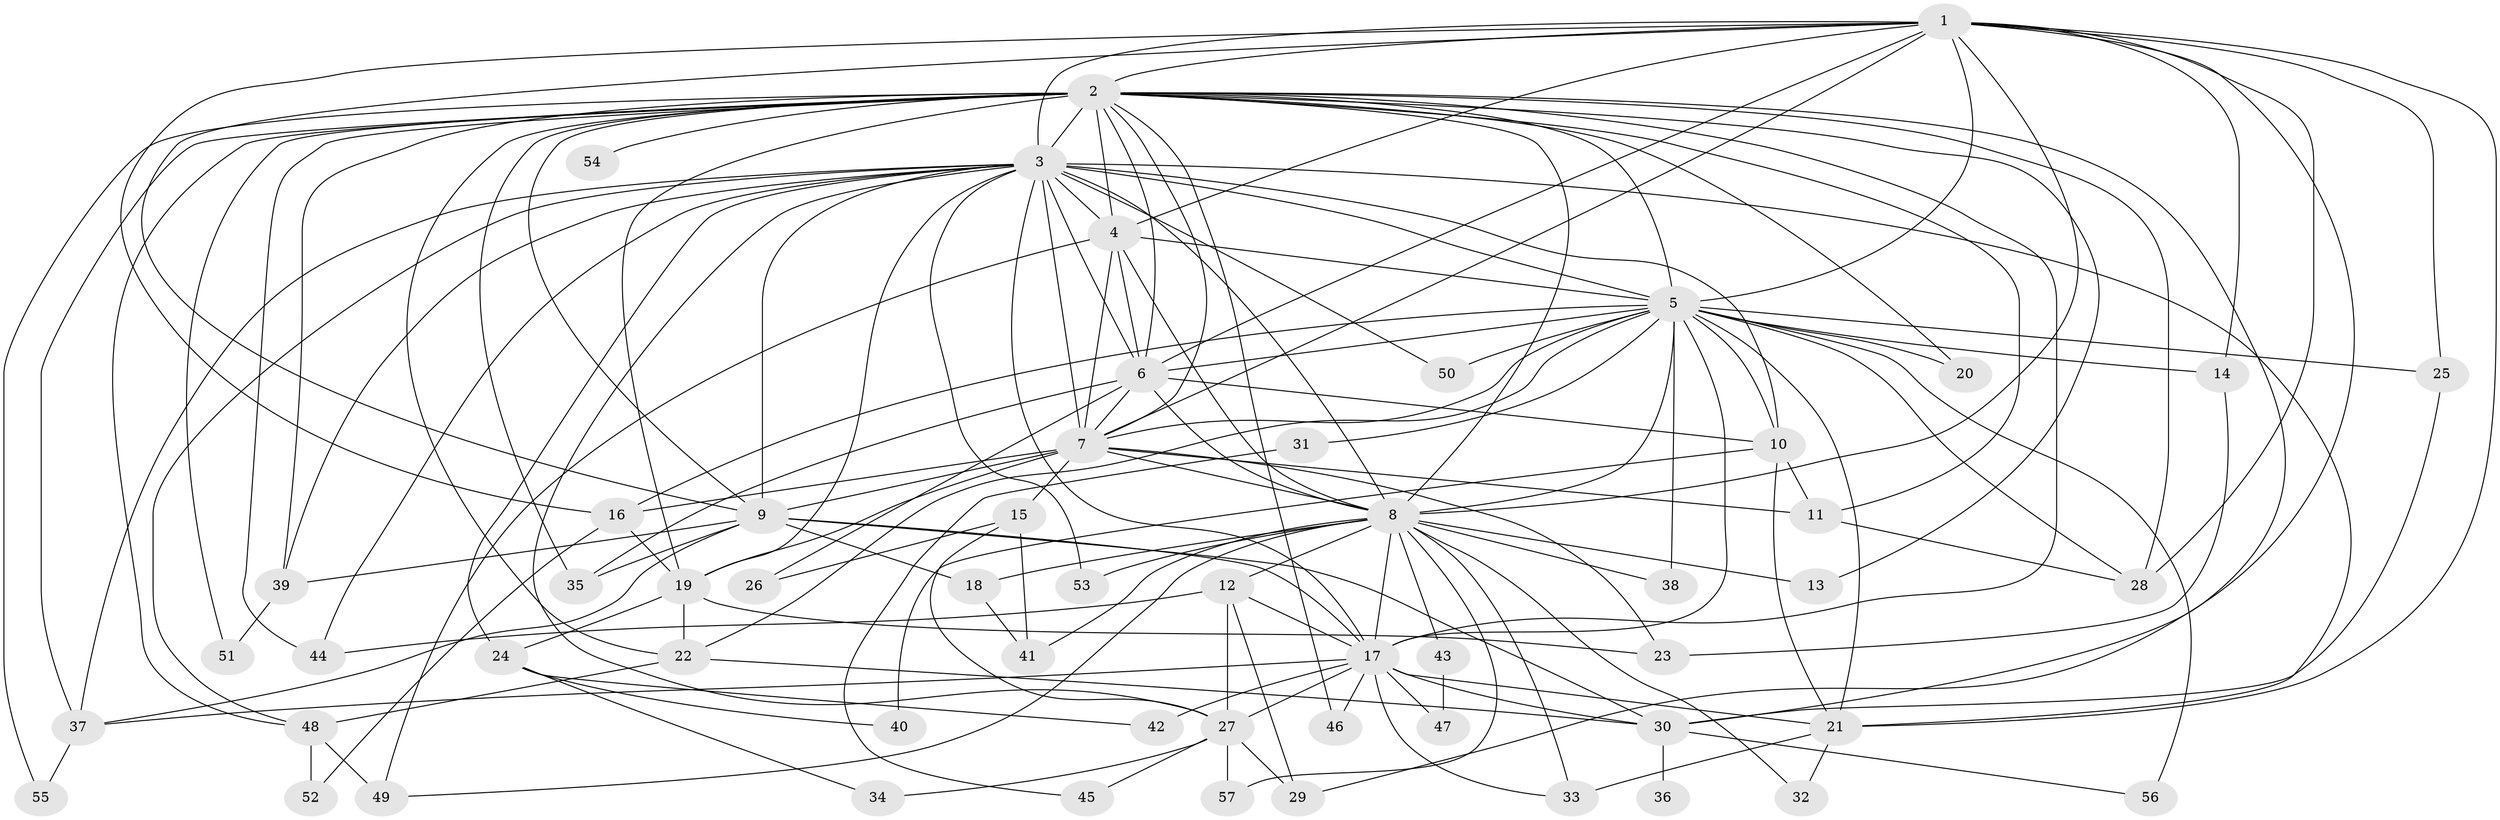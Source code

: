 // original degree distribution, {14: 0.008849557522123894, 29: 0.008849557522123894, 22: 0.008849557522123894, 13: 0.008849557522123894, 25: 0.008849557522123894, 11: 0.008849557522123894, 20: 0.008849557522123894, 23: 0.008849557522123894, 18: 0.008849557522123894, 24: 0.008849557522123894, 10: 0.008849557522123894, 5: 0.061946902654867256, 4: 0.09734513274336283, 2: 0.48672566371681414, 6: 0.035398230088495575, 3: 0.21238938053097345, 8: 0.008849557522123894}
// Generated by graph-tools (version 1.1) at 2025/49/03/04/25 22:49:55]
// undirected, 57 vertices, 153 edges
graph export_dot {
  node [color=gray90,style=filled];
  1;
  2;
  3;
  4;
  5;
  6;
  7;
  8;
  9;
  10;
  11;
  12;
  13;
  14;
  15;
  16;
  17;
  18;
  19;
  20;
  21;
  22;
  23;
  24;
  25;
  26;
  27;
  28;
  29;
  30;
  31;
  32;
  33;
  34;
  35;
  36;
  37;
  38;
  39;
  40;
  41;
  42;
  43;
  44;
  45;
  46;
  47;
  48;
  49;
  50;
  51;
  52;
  53;
  54;
  55;
  56;
  57;
  1 -- 2 [weight=1.0];
  1 -- 3 [weight=3.0];
  1 -- 4 [weight=2.0];
  1 -- 5 [weight=2.0];
  1 -- 6 [weight=1.0];
  1 -- 7 [weight=1.0];
  1 -- 8 [weight=1.0];
  1 -- 9 [weight=1.0];
  1 -- 14 [weight=1.0];
  1 -- 16 [weight=1.0];
  1 -- 21 [weight=1.0];
  1 -- 25 [weight=2.0];
  1 -- 28 [weight=1.0];
  1 -- 29 [weight=1.0];
  2 -- 3 [weight=3.0];
  2 -- 4 [weight=1.0];
  2 -- 5 [weight=2.0];
  2 -- 6 [weight=1.0];
  2 -- 7 [weight=1.0];
  2 -- 8 [weight=1.0];
  2 -- 9 [weight=1.0];
  2 -- 11 [weight=1.0];
  2 -- 13 [weight=1.0];
  2 -- 17 [weight=1.0];
  2 -- 19 [weight=1.0];
  2 -- 20 [weight=1.0];
  2 -- 22 [weight=1.0];
  2 -- 28 [weight=1.0];
  2 -- 30 [weight=1.0];
  2 -- 35 [weight=1.0];
  2 -- 37 [weight=1.0];
  2 -- 39 [weight=1.0];
  2 -- 44 [weight=1.0];
  2 -- 46 [weight=1.0];
  2 -- 48 [weight=1.0];
  2 -- 51 [weight=1.0];
  2 -- 54 [weight=1.0];
  2 -- 55 [weight=1.0];
  3 -- 4 [weight=2.0];
  3 -- 5 [weight=4.0];
  3 -- 6 [weight=2.0];
  3 -- 7 [weight=2.0];
  3 -- 8 [weight=3.0];
  3 -- 9 [weight=2.0];
  3 -- 10 [weight=2.0];
  3 -- 17 [weight=1.0];
  3 -- 19 [weight=1.0];
  3 -- 21 [weight=1.0];
  3 -- 24 [weight=2.0];
  3 -- 27 [weight=1.0];
  3 -- 37 [weight=1.0];
  3 -- 39 [weight=2.0];
  3 -- 44 [weight=1.0];
  3 -- 48 [weight=1.0];
  3 -- 50 [weight=1.0];
  3 -- 53 [weight=1.0];
  4 -- 5 [weight=2.0];
  4 -- 6 [weight=2.0];
  4 -- 7 [weight=1.0];
  4 -- 8 [weight=1.0];
  4 -- 49 [weight=1.0];
  5 -- 6 [weight=3.0];
  5 -- 7 [weight=3.0];
  5 -- 8 [weight=2.0];
  5 -- 10 [weight=1.0];
  5 -- 14 [weight=1.0];
  5 -- 16 [weight=2.0];
  5 -- 17 [weight=10.0];
  5 -- 20 [weight=1.0];
  5 -- 21 [weight=2.0];
  5 -- 22 [weight=1.0];
  5 -- 25 [weight=1.0];
  5 -- 28 [weight=1.0];
  5 -- 31 [weight=1.0];
  5 -- 38 [weight=2.0];
  5 -- 50 [weight=1.0];
  5 -- 56 [weight=1.0];
  6 -- 7 [weight=1.0];
  6 -- 8 [weight=1.0];
  6 -- 10 [weight=1.0];
  6 -- 26 [weight=1.0];
  6 -- 35 [weight=1.0];
  7 -- 8 [weight=2.0];
  7 -- 9 [weight=1.0];
  7 -- 11 [weight=3.0];
  7 -- 15 [weight=1.0];
  7 -- 16 [weight=1.0];
  7 -- 19 [weight=1.0];
  7 -- 23 [weight=1.0];
  8 -- 12 [weight=1.0];
  8 -- 13 [weight=1.0];
  8 -- 17 [weight=2.0];
  8 -- 18 [weight=1.0];
  8 -- 32 [weight=1.0];
  8 -- 33 [weight=2.0];
  8 -- 38 [weight=1.0];
  8 -- 41 [weight=1.0];
  8 -- 43 [weight=1.0];
  8 -- 49 [weight=1.0];
  8 -- 53 [weight=1.0];
  8 -- 57 [weight=1.0];
  9 -- 17 [weight=1.0];
  9 -- 18 [weight=1.0];
  9 -- 30 [weight=1.0];
  9 -- 35 [weight=1.0];
  9 -- 37 [weight=1.0];
  9 -- 39 [weight=1.0];
  10 -- 11 [weight=1.0];
  10 -- 21 [weight=1.0];
  10 -- 40 [weight=1.0];
  11 -- 28 [weight=1.0];
  12 -- 17 [weight=1.0];
  12 -- 27 [weight=1.0];
  12 -- 29 [weight=1.0];
  12 -- 44 [weight=1.0];
  14 -- 23 [weight=1.0];
  15 -- 26 [weight=1.0];
  15 -- 27 [weight=1.0];
  15 -- 41 [weight=1.0];
  16 -- 19 [weight=1.0];
  16 -- 52 [weight=1.0];
  17 -- 21 [weight=1.0];
  17 -- 27 [weight=1.0];
  17 -- 30 [weight=2.0];
  17 -- 33 [weight=1.0];
  17 -- 37 [weight=1.0];
  17 -- 42 [weight=1.0];
  17 -- 46 [weight=1.0];
  17 -- 47 [weight=1.0];
  18 -- 41 [weight=1.0];
  19 -- 22 [weight=1.0];
  19 -- 23 [weight=1.0];
  19 -- 24 [weight=1.0];
  21 -- 32 [weight=1.0];
  21 -- 33 [weight=1.0];
  22 -- 30 [weight=1.0];
  22 -- 48 [weight=1.0];
  24 -- 34 [weight=1.0];
  24 -- 40 [weight=1.0];
  24 -- 42 [weight=1.0];
  25 -- 30 [weight=1.0];
  27 -- 29 [weight=1.0];
  27 -- 34 [weight=1.0];
  27 -- 45 [weight=1.0];
  27 -- 57 [weight=1.0];
  30 -- 36 [weight=1.0];
  30 -- 56 [weight=1.0];
  31 -- 45 [weight=1.0];
  37 -- 55 [weight=1.0];
  39 -- 51 [weight=1.0];
  43 -- 47 [weight=1.0];
  48 -- 49 [weight=1.0];
  48 -- 52 [weight=1.0];
}
